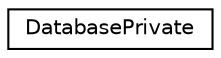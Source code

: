 digraph "Graphical Class Hierarchy"
{
  edge [fontname="Helvetica",fontsize="10",labelfontname="Helvetica",labelfontsize="10"];
  node [fontname="Helvetica",fontsize="10",shape=record];
  rankdir="LR";
  Node1 [label="DatabasePrivate",height=0.2,width=0.4,color="black", fillcolor="white", style="filled",URL="$class_database_private.html"];
}
